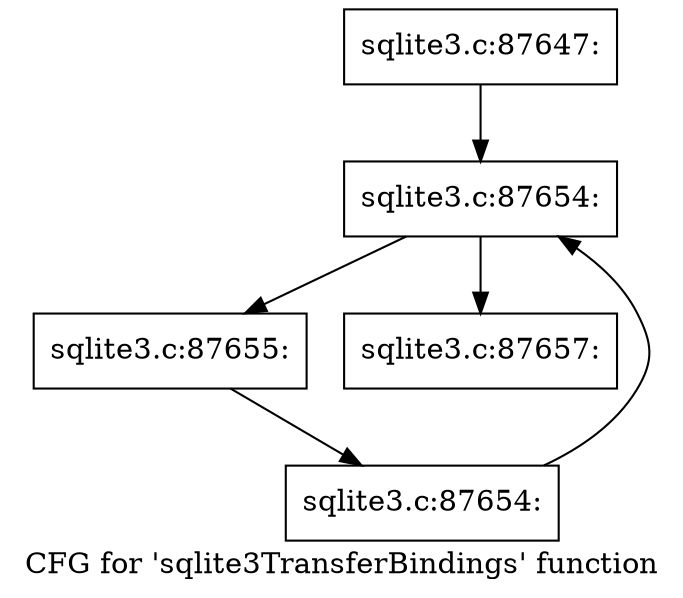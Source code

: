 digraph "CFG for 'sqlite3TransferBindings' function" {
	label="CFG for 'sqlite3TransferBindings' function";

	Node0x55c0f8577b60 [shape=record,label="{sqlite3.c:87647:}"];
	Node0x55c0f8577b60 -> Node0x55c0f857d9c0;
	Node0x55c0f857d9c0 [shape=record,label="{sqlite3.c:87654:}"];
	Node0x55c0f857d9c0 -> Node0x55c0f857dbe0;
	Node0x55c0f857d9c0 -> Node0x55c0f857d810;
	Node0x55c0f857dbe0 [shape=record,label="{sqlite3.c:87655:}"];
	Node0x55c0f857dbe0 -> Node0x55c0f857db50;
	Node0x55c0f857db50 [shape=record,label="{sqlite3.c:87654:}"];
	Node0x55c0f857db50 -> Node0x55c0f857d9c0;
	Node0x55c0f857d810 [shape=record,label="{sqlite3.c:87657:}"];
}
